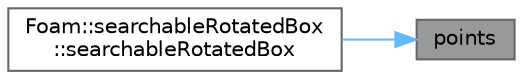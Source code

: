 digraph "points"
{
 // LATEX_PDF_SIZE
  bgcolor="transparent";
  edge [fontname=Helvetica,fontsize=10,labelfontname=Helvetica,labelfontsize=10];
  node [fontname=Helvetica,fontsize=10,shape=box,height=0.2,width=0.4];
  rankdir="RL";
  Node1 [id="Node000001",label="points",height=0.2,width=0.4,color="gray40", fillcolor="grey60", style="filled", fontcolor="black",tooltip=" "];
  Node1 -> Node2 [id="edge1_Node000001_Node000002",dir="back",color="steelblue1",style="solid",tooltip=" "];
  Node2 [id="Node000002",label="Foam::searchableRotatedBox\l::searchableRotatedBox",height=0.2,width=0.4,color="grey40", fillcolor="white", style="filled",URL="$classFoam_1_1searchableRotatedBox.html#adbabd42c6bb465bd069b8ffa9af7b884",tooltip=" "];
}
